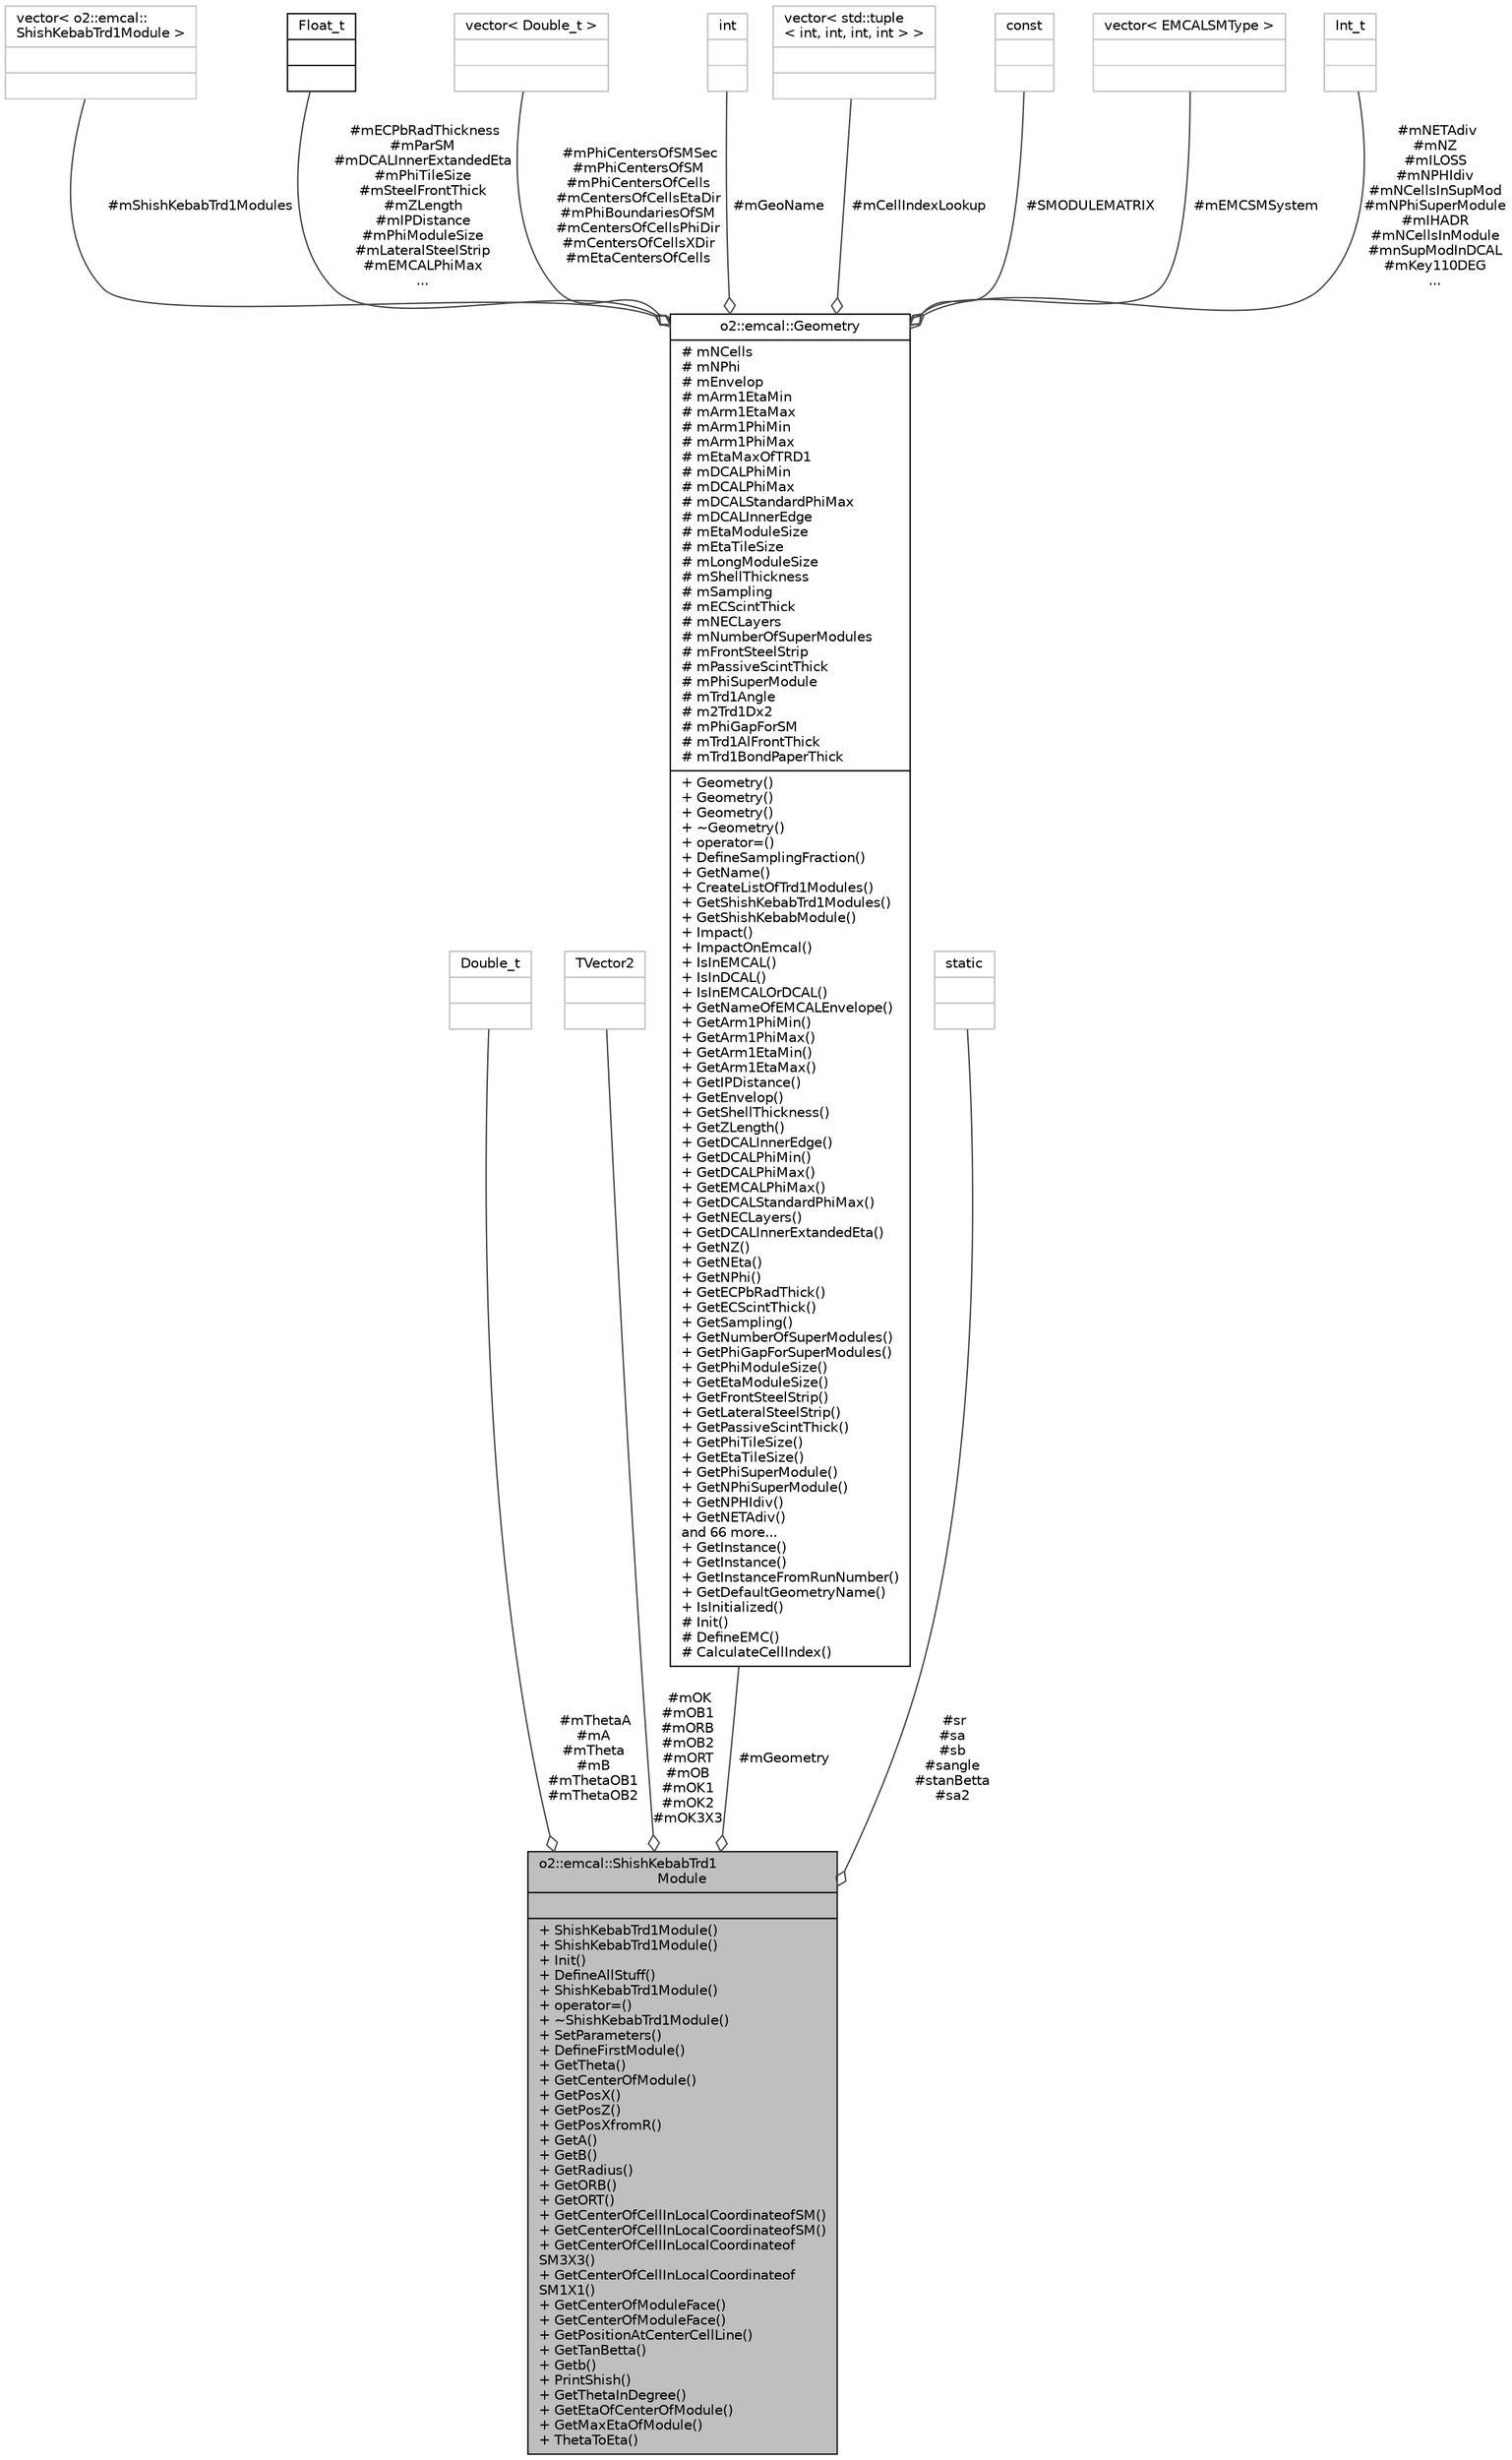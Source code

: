 digraph "o2::emcal::ShishKebabTrd1Module"
{
 // INTERACTIVE_SVG=YES
  bgcolor="transparent";
  edge [fontname="Helvetica",fontsize="10",labelfontname="Helvetica",labelfontsize="10"];
  node [fontname="Helvetica",fontsize="10",shape=record];
  Node1 [label="{o2::emcal::ShishKebabTrd1\lModule\n||+ ShishKebabTrd1Module()\l+ ShishKebabTrd1Module()\l+ Init()\l+ DefineAllStuff()\l+ ShishKebabTrd1Module()\l+ operator=()\l+ ~ShishKebabTrd1Module()\l+ SetParameters()\l+ DefineFirstModule()\l+ GetTheta()\l+ GetCenterOfModule()\l+ GetPosX()\l+ GetPosZ()\l+ GetPosXfromR()\l+ GetA()\l+ GetB()\l+ GetRadius()\l+ GetORB()\l+ GetORT()\l+ GetCenterOfCellInLocalCoordinateofSM()\l+ GetCenterOfCellInLocalCoordinateofSM()\l+ GetCenterOfCellInLocalCoordinateof\lSM3X3()\l+ GetCenterOfCellInLocalCoordinateof\lSM1X1()\l+ GetCenterOfModuleFace()\l+ GetCenterOfModuleFace()\l+ GetPositionAtCenterCellLine()\l+ GetTanBetta()\l+ Getb()\l+ PrintShish()\l+ GetThetaInDegree()\l+ GetEtaOfCenterOfModule()\l+ GetMaxEtaOfModule()\l+ ThetaToEta()\l}",height=0.2,width=0.4,color="black", fillcolor="grey75", style="filled", fontcolor="black"];
  Node2 -> Node1 [color="grey25",fontsize="10",style="solid",label=" #mThetaA\n#mA\n#mTheta\n#mB\n#mThetaOB1\n#mThetaOB2" ,arrowhead="odiamond",fontname="Helvetica"];
  Node2 [label="{Double_t\n||}",height=0.2,width=0.4,color="grey75"];
  Node3 -> Node1 [color="grey25",fontsize="10",style="solid",label=" #mOK\n#mOB1\n#mORB\n#mOB2\n#mORT\n#mOB\n#mOK1\n#mOK2\n#mOK3X3" ,arrowhead="odiamond",fontname="Helvetica"];
  Node3 [label="{TVector2\n||}",height=0.2,width=0.4,color="grey75"];
  Node4 -> Node1 [color="grey25",fontsize="10",style="solid",label=" #mGeometry" ,arrowhead="odiamond",fontname="Helvetica"];
  Node4 [label="{o2::emcal::Geometry\n|# mNCells\l# mNPhi\l# mEnvelop\l# mArm1EtaMin\l# mArm1EtaMax\l# mArm1PhiMin\l# mArm1PhiMax\l# mEtaMaxOfTRD1\l# mDCALPhiMin\l# mDCALPhiMax\l# mDCALStandardPhiMax\l# mDCALInnerEdge\l# mEtaModuleSize\l# mEtaTileSize\l# mLongModuleSize\l# mShellThickness\l# mSampling\l# mECScintThick\l# mNECLayers\l# mNumberOfSuperModules\l# mFrontSteelStrip\l# mPassiveScintThick\l# mPhiSuperModule\l# mTrd1Angle\l# m2Trd1Dx2\l# mPhiGapForSM\l# mTrd1AlFrontThick\l# mTrd1BondPaperThick\l|+ Geometry()\l+ Geometry()\l+ Geometry()\l+ ~Geometry()\l+ operator=()\l+ DefineSamplingFraction()\l+ GetName()\l+ CreateListOfTrd1Modules()\l+ GetShishKebabTrd1Modules()\l+ GetShishKebabModule()\l+ Impact()\l+ ImpactOnEmcal()\l+ IsInEMCAL()\l+ IsInDCAL()\l+ IsInEMCALOrDCAL()\l+ GetNameOfEMCALEnvelope()\l+ GetArm1PhiMin()\l+ GetArm1PhiMax()\l+ GetArm1EtaMin()\l+ GetArm1EtaMax()\l+ GetIPDistance()\l+ GetEnvelop()\l+ GetShellThickness()\l+ GetZLength()\l+ GetDCALInnerEdge()\l+ GetDCALPhiMin()\l+ GetDCALPhiMax()\l+ GetEMCALPhiMax()\l+ GetDCALStandardPhiMax()\l+ GetNECLayers()\l+ GetDCALInnerExtandedEta()\l+ GetNZ()\l+ GetNEta()\l+ GetNPhi()\l+ GetECPbRadThick()\l+ GetECScintThick()\l+ GetSampling()\l+ GetNumberOfSuperModules()\l+ GetPhiGapForSuperModules()\l+ GetPhiModuleSize()\l+ GetEtaModuleSize()\l+ GetFrontSteelStrip()\l+ GetLateralSteelStrip()\l+ GetPassiveScintThick()\l+ GetPhiTileSize()\l+ GetEtaTileSize()\l+ GetPhiSuperModule()\l+ GetNPhiSuperModule()\l+ GetNPHIdiv()\l+ GetNETAdiv()\land 66 more...\l+ GetInstance()\l+ GetInstance()\l+ GetInstanceFromRunNumber()\l+ GetDefaultGeometryName()\l+ IsInitialized()\l# Init()\l# DefineEMC()\l# CalculateCellIndex()\l}",height=0.2,width=0.4,color="black",URL="$d3/d2b/classo2_1_1emcal_1_1Geometry.html",tooltip="EMCAL geometry definition. "];
  Node5 -> Node4 [color="grey25",fontsize="10",style="solid",label=" #mShishKebabTrd1Modules" ,arrowhead="odiamond",fontname="Helvetica"];
  Node5 [label="{vector\< o2::emcal::\lShishKebabTrd1Module \>\n||}",height=0.2,width=0.4,color="grey75"];
  Node6 -> Node4 [color="grey25",fontsize="10",style="solid",label=" #mECPbRadThickness\n#mParSM\n#mDCALInnerExtandedEta\n#mPhiTileSize\n#mSteelFrontThick\n#mZLength\n#mIPDistance\n#mPhiModuleSize\n#mLateralSteelStrip\n#mEMCALPhiMax\n..." ,arrowhead="odiamond",fontname="Helvetica"];
  Node6 [label="{Float_t\n||}",height=0.2,width=0.4,color="black",URL="$d9/d7d/classFloat__t.html"];
  Node7 -> Node4 [color="grey25",fontsize="10",style="solid",label=" #mPhiCentersOfSMSec\n#mPhiCentersOfSM\n#mPhiCentersOfCells\n#mCentersOfCellsEtaDir\n#mPhiBoundariesOfSM\n#mCentersOfCellsPhiDir\n#mCentersOfCellsXDir\n#mEtaCentersOfCells" ,arrowhead="odiamond",fontname="Helvetica"];
  Node7 [label="{vector\< Double_t \>\n||}",height=0.2,width=0.4,color="grey75"];
  Node8 -> Node4 [color="grey25",fontsize="10",style="solid",label=" #mGeoName" ,arrowhead="odiamond",fontname="Helvetica"];
  Node8 [label="{int\n||}",height=0.2,width=0.4,color="grey75"];
  Node9 -> Node4 [color="grey25",fontsize="10",style="solid",label=" #mCellIndexLookup" ,arrowhead="odiamond",fontname="Helvetica"];
  Node9 [label="{vector\< std::tuple\l\< int, int, int, int \> \>\n||}",height=0.2,width=0.4,color="grey75"];
  Node10 -> Node4 [color="grey25",fontsize="10",style="solid",label=" #SMODULEMATRIX" ,arrowhead="odiamond",fontname="Helvetica"];
  Node10 [label="{const\n||}",height=0.2,width=0.4,color="grey75"];
  Node11 -> Node4 [color="grey25",fontsize="10",style="solid",label=" #mEMCSMSystem" ,arrowhead="odiamond",fontname="Helvetica"];
  Node11 [label="{vector\< EMCALSMType \>\n||}",height=0.2,width=0.4,color="grey75"];
  Node12 -> Node4 [color="grey25",fontsize="10",style="solid",label=" #mNETAdiv\n#mNZ\n#mILOSS\n#mNPHIdiv\n#mNCellsInSupMod\n#mNPhiSuperModule\n#mIHADR\n#mNCellsInModule\n#mnSupModInDCAL\n#mKey110DEG\n..." ,arrowhead="odiamond",fontname="Helvetica"];
  Node12 [label="{Int_t\n||}",height=0.2,width=0.4,color="grey75"];
  Node13 -> Node1 [color="grey25",fontsize="10",style="solid",label=" #sr\n#sa\n#sb\n#sangle\n#stanBetta\n#sa2" ,arrowhead="odiamond",fontname="Helvetica"];
  Node13 [label="{static\n||}",height=0.2,width=0.4,color="grey75"];
}
